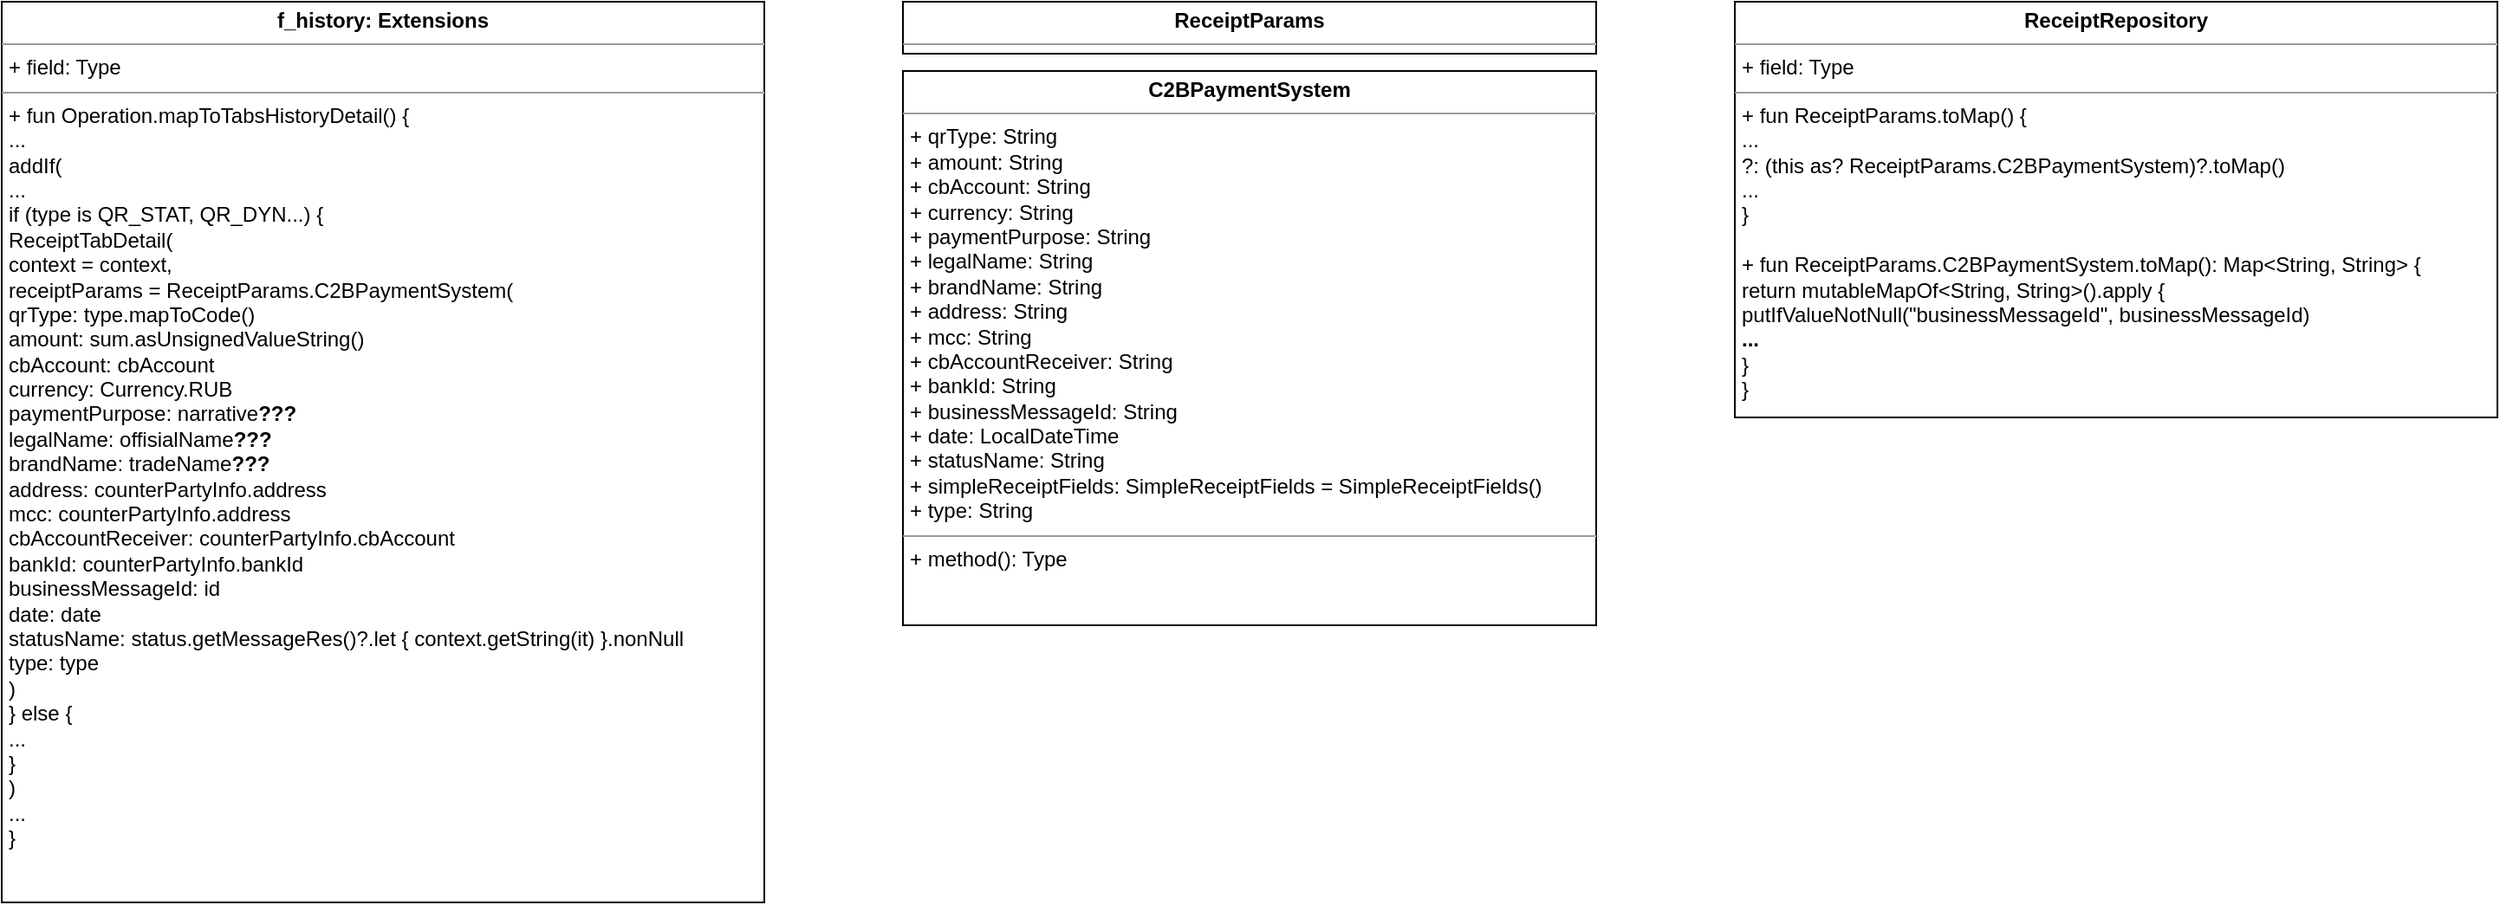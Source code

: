 <mxfile version="16.2.6" type="github">
  <diagram id="7bsImmcsrZeWl2ze22EX" name="Page-1">
    <mxGraphModel dx="813" dy="441" grid="1" gridSize="10" guides="1" tooltips="1" connect="1" arrows="1" fold="1" page="1" pageScale="1" pageWidth="850" pageHeight="1100" math="0" shadow="0">
      <root>
        <mxCell id="0" />
        <mxCell id="1" parent="0" />
        <mxCell id="oGhfcnh0hnt43dAsfdWD-1" value="&lt;p style=&quot;margin: 0px ; margin-top: 4px ; text-align: center&quot;&gt;&lt;b&gt;f_history: Extensions&lt;br&gt;&lt;/b&gt;&lt;/p&gt;&lt;hr size=&quot;1&quot;&gt;&lt;p style=&quot;margin: 0px ; margin-left: 4px&quot;&gt;+ field: Type&lt;/p&gt;&lt;hr size=&quot;1&quot;&gt;&lt;p style=&quot;margin: 0px ; margin-left: 4px&quot;&gt;+ fun Operation.mapToTabsHistoryDetail() {&lt;/p&gt;&lt;p style=&quot;margin: 0px ; margin-left: 4px&quot;&gt;...&lt;/p&gt;&lt;p style=&quot;margin: 0px ; margin-left: 4px&quot;&gt;addIf(&lt;/p&gt;&lt;p style=&quot;margin: 0px ; margin-left: 4px&quot;&gt;...&lt;/p&gt;&lt;p style=&quot;margin: 0px ; margin-left: 4px&quot;&gt;if (type is QR_STAT, QR_DYN...) {&lt;/p&gt;&lt;p style=&quot;margin: 0px ; margin-left: 4px&quot;&gt;ReceiptTabDetail(&lt;br&gt;context = context,&lt;br&gt;receiptParams = ReceiptParams.C2BPaymentSystem(&lt;br&gt;qrType: type.mapToCode()&lt;/p&gt;&lt;p style=&quot;margin: 0px ; margin-left: 4px&quot;&gt;amount: sum.asUnsignedValueString()&lt;/p&gt;&lt;p style=&quot;margin: 0px ; margin-left: 4px&quot;&gt;cbAccount: cbAccount&lt;/p&gt;&lt;p style=&quot;margin: 0px ; margin-left: 4px&quot;&gt;currency: Currency.RUB&lt;/p&gt;&lt;p style=&quot;margin: 0px ; margin-left: 4px&quot;&gt;paymentPurpose: narrative&lt;b&gt;???&lt;/b&gt;&lt;/p&gt;&lt;p style=&quot;margin: 0px ; margin-left: 4px&quot;&gt;legalName: offisialName&lt;b&gt;???&lt;/b&gt;&lt;/p&gt;&lt;p style=&quot;margin: 0px ; margin-left: 4px&quot;&gt;brandName: tradeName&lt;b&gt;???&lt;/b&gt;&lt;/p&gt;&lt;p style=&quot;margin: 0px ; margin-left: 4px&quot;&gt;address: counterPartyInfo.address&lt;/p&gt;&lt;p style=&quot;margin: 0px ; margin-left: 4px&quot;&gt;mcc: counterPartyInfo.address&lt;/p&gt;&lt;p style=&quot;margin: 0px ; margin-left: 4px&quot;&gt;cbAccountReceiver: counterPartyInfo.cbAccount&lt;/p&gt;&lt;p style=&quot;margin: 0px ; margin-left: 4px&quot;&gt;bankId: counterPartyInfo.bankId&lt;/p&gt;&lt;p style=&quot;margin: 0px ; margin-left: 4px&quot;&gt;businessMessageId: id&lt;/p&gt;&lt;p style=&quot;margin: 0px ; margin-left: 4px&quot;&gt;date: date&lt;/p&gt;&lt;p style=&quot;margin: 0px ; margin-left: 4px&quot;&gt;statusName: status.getMessageRes()?.let { context.getString(it) }.nonNull&lt;/p&gt;&lt;p style=&quot;margin: 0px ; margin-left: 4px&quot;&gt;type: type&lt;br&gt;&lt;/p&gt;&lt;p style=&quot;margin: 0px ; margin-left: 4px&quot;&gt;)&lt;br&gt;&lt;/p&gt;&lt;p style=&quot;margin: 0px ; margin-left: 4px&quot;&gt;} else {&lt;/p&gt;&lt;p style=&quot;margin: 0px ; margin-left: 4px&quot;&gt;...&lt;br&gt;&lt;/p&gt;&lt;p style=&quot;margin: 0px ; margin-left: 4px&quot;&gt;}&lt;br&gt;&lt;/p&gt;&lt;p style=&quot;margin: 0px ; margin-left: 4px&quot;&gt;)&lt;br&gt;&lt;/p&gt;&lt;p style=&quot;margin: 0px ; margin-left: 4px&quot;&gt;...&lt;br&gt;&lt;/p&gt;&lt;p style=&quot;margin: 0px ; margin-left: 4px&quot;&gt;}&lt;br&gt;&lt;/p&gt;" style="verticalAlign=top;align=left;overflow=fill;fontSize=12;fontFamily=Helvetica;html=1;" parent="1" vertex="1">
          <mxGeometry x="80" y="80" width="440" height="520" as="geometry" />
        </mxCell>
        <mxCell id="oGhfcnh0hnt43dAsfdWD-2" value="&lt;p style=&quot;margin: 0px ; margin-top: 4px ; text-align: center&quot;&gt;&lt;b&gt;ReceiptParams&lt;/b&gt;&lt;/p&gt;&lt;hr size=&quot;1&quot;&gt;&lt;p style=&quot;margin: 0px ; margin-left: 4px&quot;&gt;+ field: Type&lt;/p&gt;&lt;hr size=&quot;1&quot;&gt;&lt;p style=&quot;margin: 0px ; margin-left: 4px&quot;&gt;+ method(): Type&lt;/p&gt;" style="verticalAlign=top;align=left;overflow=fill;fontSize=12;fontFamily=Helvetica;html=1;" parent="1" vertex="1">
          <mxGeometry x="600" y="80" width="400" height="30" as="geometry" />
        </mxCell>
        <mxCell id="oGhfcnh0hnt43dAsfdWD-3" value="&lt;p style=&quot;margin: 0px ; margin-top: 4px ; text-align: center&quot;&gt;&lt;b&gt;C2BPaymentSystem&lt;/b&gt;&lt;/p&gt;&lt;hr size=&quot;1&quot;&gt;&lt;p style=&quot;margin: 0px ; margin-left: 4px&quot;&gt;+ qrType: String&lt;/p&gt;&lt;p style=&quot;margin: 0px ; margin-left: 4px&quot;&gt;+ amount: String&lt;/p&gt;&lt;p style=&quot;margin: 0px ; margin-left: 4px&quot;&gt;+ cbAccount: String&lt;/p&gt;&lt;p style=&quot;margin: 0px ; margin-left: 4px&quot;&gt;+ currency: String&lt;/p&gt;&lt;p style=&quot;margin: 0px ; margin-left: 4px&quot;&gt;+ paymentPurpose: String&lt;/p&gt;&lt;p style=&quot;margin: 0px ; margin-left: 4px&quot;&gt;+ legalName: String&lt;/p&gt;&lt;p style=&quot;margin: 0px ; margin-left: 4px&quot;&gt;+ brandName: String&lt;/p&gt;&lt;p style=&quot;margin: 0px ; margin-left: 4px&quot;&gt;+ address: String&lt;/p&gt;&lt;p style=&quot;margin: 0px ; margin-left: 4px&quot;&gt;+ mcc: String&lt;/p&gt;&lt;p style=&quot;margin: 0px ; margin-left: 4px&quot;&gt;+ cbAccountReceiver: String&lt;/p&gt;&lt;p style=&quot;margin: 0px ; margin-left: 4px&quot;&gt;+ bankId: String&lt;/p&gt;&lt;p style=&quot;margin: 0px ; margin-left: 4px&quot;&gt;+ businessMessageId: String&lt;/p&gt;&lt;p style=&quot;margin: 0px ; margin-left: 4px&quot;&gt;+ date: LocalDateTime&lt;/p&gt;&lt;p style=&quot;margin: 0px ; margin-left: 4px&quot;&gt;+ statusName: String&lt;/p&gt;&lt;p style=&quot;margin: 0px ; margin-left: 4px&quot;&gt;+ simpleReceiptFields: SimpleReceiptFields = SimpleReceiptFields()&lt;/p&gt;&lt;p style=&quot;margin: 0px ; margin-left: 4px&quot;&gt;+ type: String&lt;br&gt;&lt;/p&gt;&lt;hr size=&quot;1&quot;&gt;&lt;p style=&quot;margin: 0px ; margin-left: 4px&quot;&gt;+ method(): Type&lt;/p&gt;" style="verticalAlign=top;align=left;overflow=fill;fontSize=12;fontFamily=Helvetica;html=1;" parent="1" vertex="1">
          <mxGeometry x="600" y="120" width="400" height="320" as="geometry" />
        </mxCell>
        <mxCell id="2Z56rBaBJ5vS8zj4pCME-1" value="&lt;p style=&quot;margin: 0px ; margin-top: 4px ; text-align: center&quot;&gt;&lt;b&gt;ReceiptRepository&lt;/b&gt;&lt;/p&gt;&lt;hr size=&quot;1&quot;&gt;&lt;p style=&quot;margin: 0px ; margin-left: 4px&quot;&gt;+ field: Type&lt;/p&gt;&lt;hr size=&quot;1&quot;&gt;&lt;p style=&quot;margin: 0px ; margin-left: 4px&quot;&gt;+ fun ReceiptParams.toMap() {&lt;/p&gt;&lt;p style=&quot;margin: 0px ; margin-left: 4px&quot;&gt;...&lt;/p&gt;&lt;p style=&quot;margin: 0px ; margin-left: 4px&quot;&gt;?: (this as? ReceiptParams.C2BPaymentSystem)?.toMap()&lt;br&gt;&lt;/p&gt;&lt;p style=&quot;margin: 0px ; margin-left: 4px&quot;&gt;...&lt;br&gt;&lt;/p&gt;&lt;p style=&quot;margin: 0px ; margin-left: 4px&quot;&gt;}&lt;/p&gt;&lt;p style=&quot;margin: 0px ; margin-left: 4px&quot;&gt;&lt;br&gt;&lt;/p&gt;&lt;p style=&quot;margin: 0px ; margin-left: 4px&quot;&gt;+ fun ReceiptParams.C2BPaymentSystem.toMap(): Map&amp;lt;String, String&amp;gt; {&lt;/p&gt;&lt;p style=&quot;margin: 0px ; margin-left: 4px&quot;&gt;return mutableMapOf&amp;lt;String, String&amp;gt;().apply {&lt;/p&gt;&lt;p style=&quot;margin: 0px ; margin-left: 4px&quot;&gt;putIfValueNotNull(&quot;businessMessageId&quot;, businessMessageId)&lt;/p&gt;&lt;p style=&quot;margin: 0px ; margin-left: 4px&quot;&gt;&lt;b&gt;...&lt;/b&gt;&lt;br&gt;&lt;/p&gt;&lt;p style=&quot;margin: 0px ; margin-left: 4px&quot;&gt;}&lt;br&gt;&lt;/p&gt;&lt;p style=&quot;margin: 0px ; margin-left: 4px&quot;&gt;}&lt;br&gt;&lt;/p&gt;" style="verticalAlign=top;align=left;overflow=fill;fontSize=12;fontFamily=Helvetica;html=1;" vertex="1" parent="1">
          <mxGeometry x="1080" y="80" width="440" height="240" as="geometry" />
        </mxCell>
      </root>
    </mxGraphModel>
  </diagram>
</mxfile>
